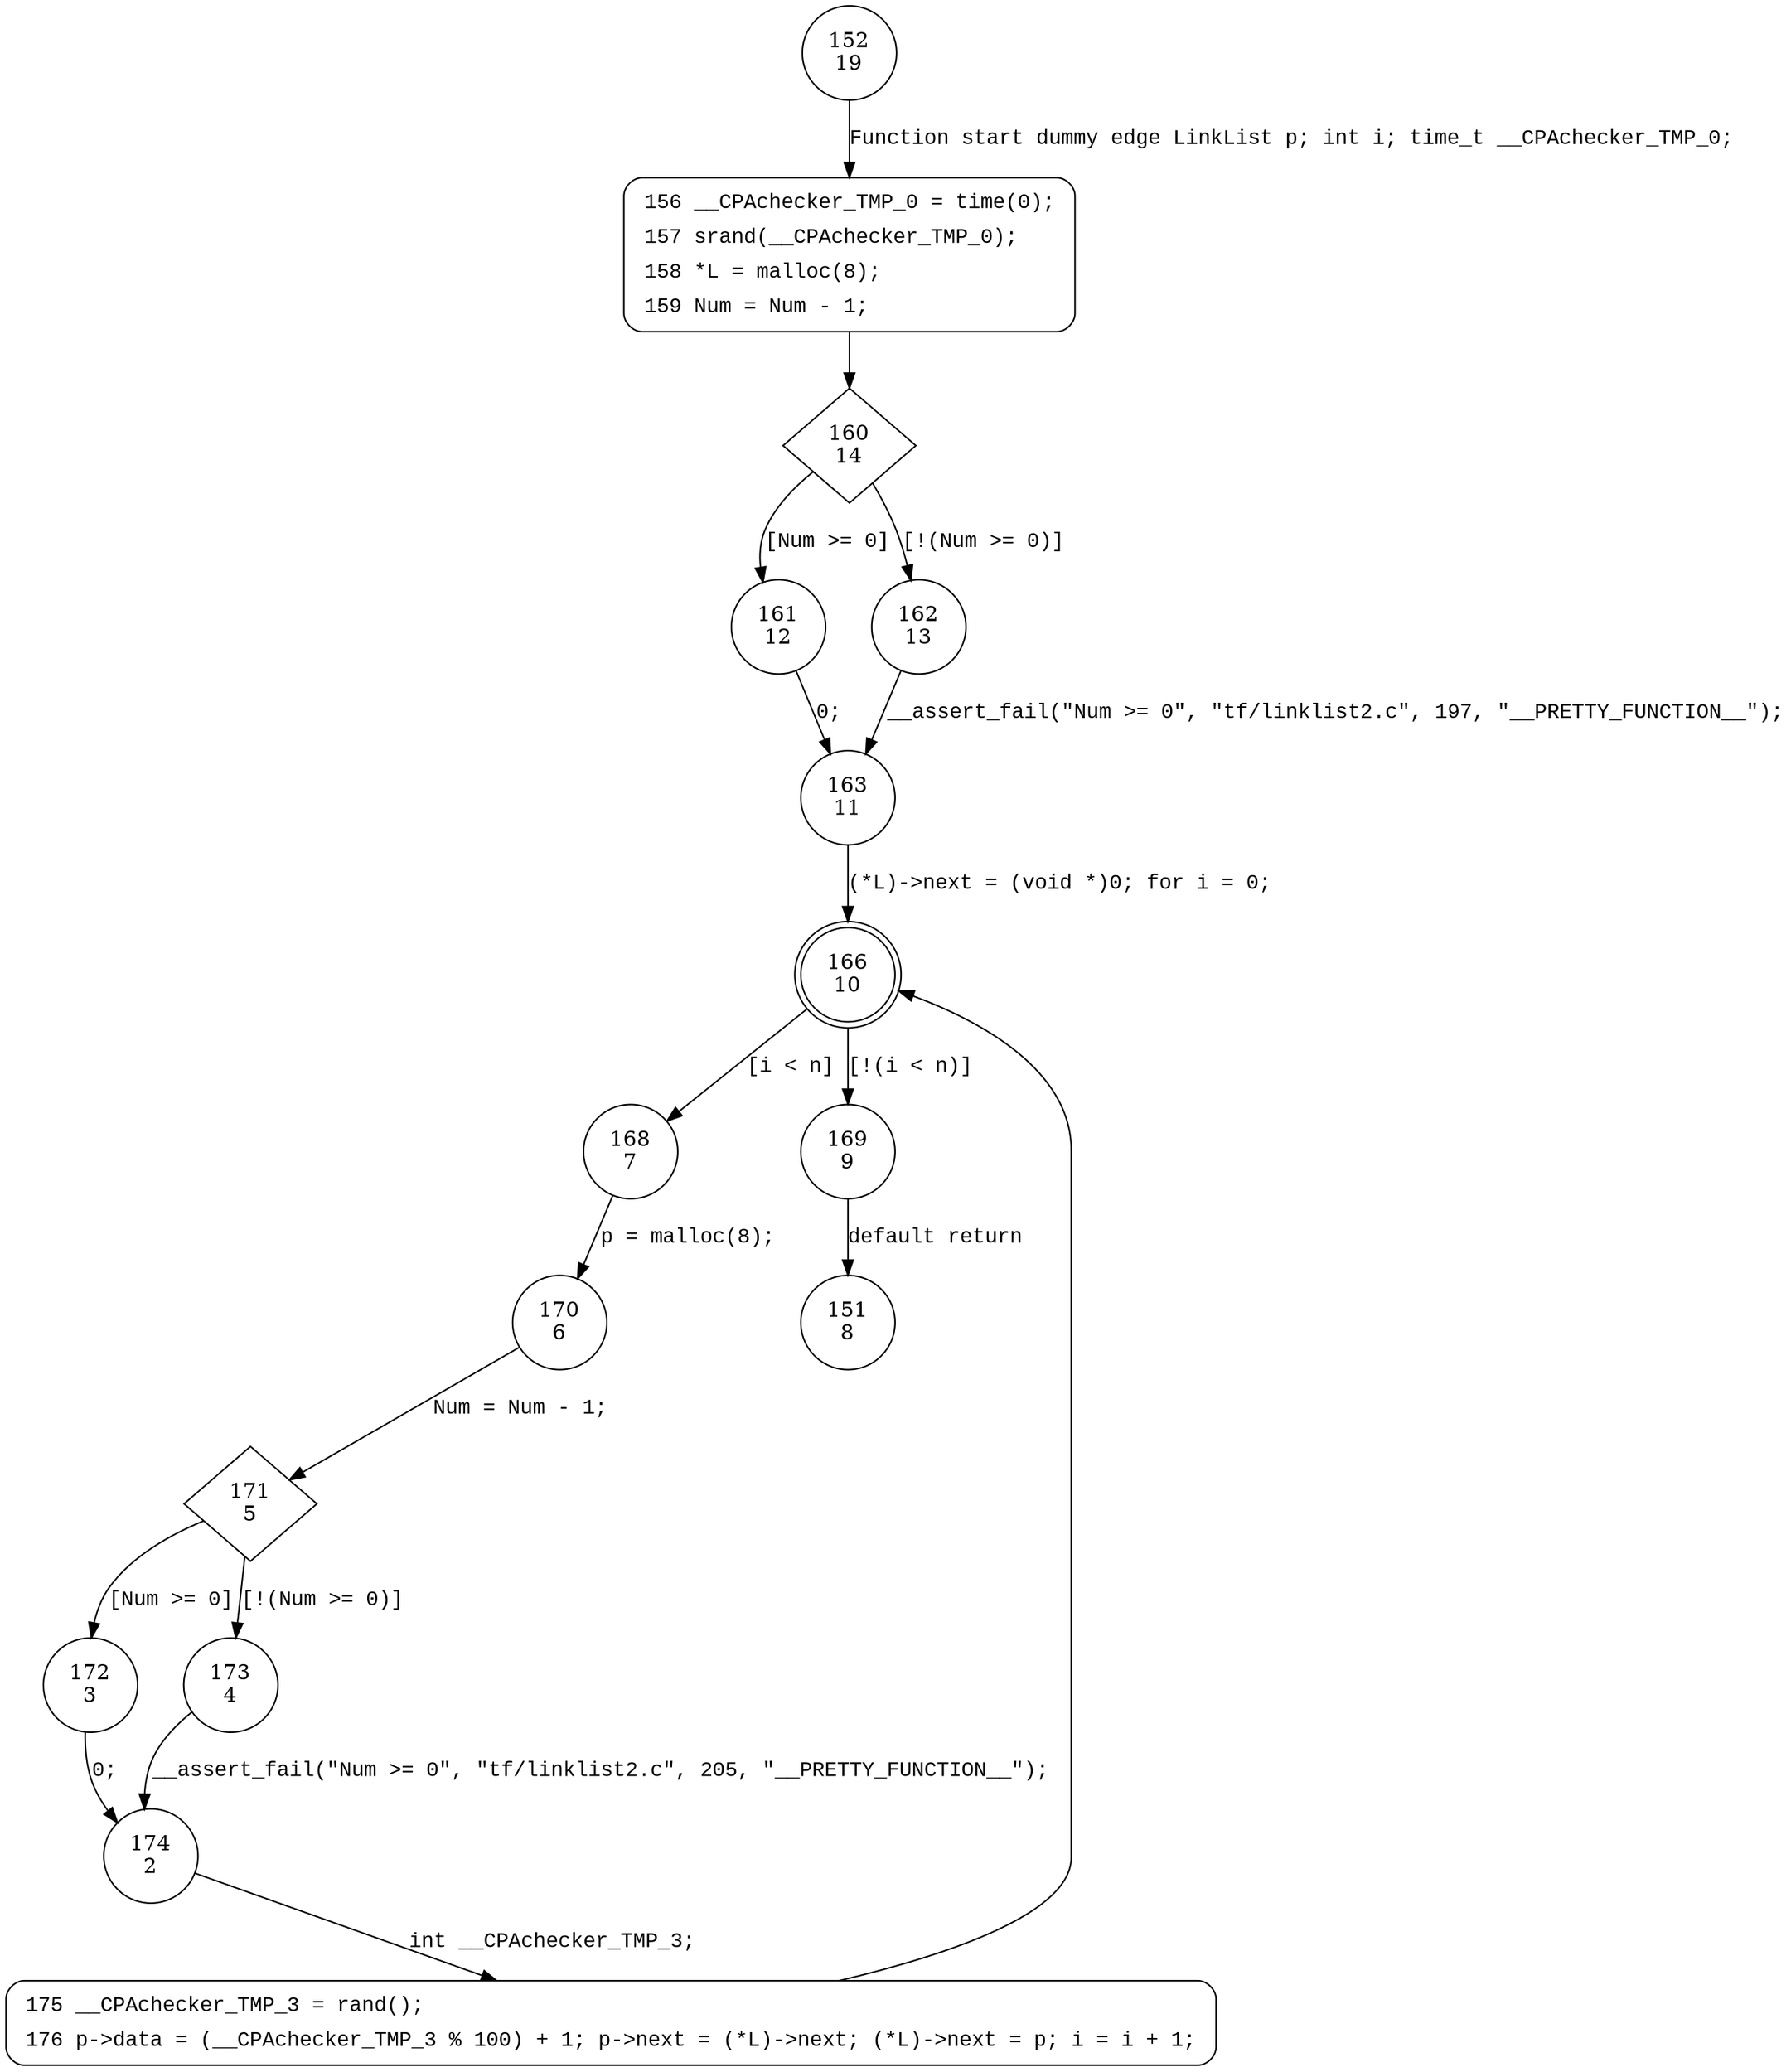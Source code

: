digraph CreateListHead {
152 [shape="circle" label="152\n19"]
156 [shape="circle" label="156\n18"]
160 [shape="diamond" label="160\n14"]
161 [shape="circle" label="161\n12"]
162 [shape="circle" label="162\n13"]
163 [shape="circle" label="163\n11"]
166 [shape="doublecircle" label="166\n10"]
168 [shape="circle" label="168\n7"]
169 [shape="circle" label="169\n9"]
170 [shape="circle" label="170\n6"]
171 [shape="diamond" label="171\n5"]
172 [shape="circle" label="172\n3"]
173 [shape="circle" label="173\n4"]
174 [shape="circle" label="174\n2"]
175 [shape="circle" label="175\n1"]
151 [shape="circle" label="151\n8"]
156 [style="filled,bold" penwidth="1" fillcolor="white" fontname="Courier New" shape="Mrecord" label=<<table border="0" cellborder="0" cellpadding="3" bgcolor="white"><tr><td align="right">156</td><td align="left">__CPAchecker_TMP_0 = time(0);</td></tr><tr><td align="right">157</td><td align="left">srand(__CPAchecker_TMP_0);</td></tr><tr><td align="right">158</td><td align="left">*L = malloc(8);</td></tr><tr><td align="right">159</td><td align="left">Num = Num - 1;</td></tr></table>>]
156 -> 160[label=""]
175 [style="filled,bold" penwidth="1" fillcolor="white" fontname="Courier New" shape="Mrecord" label=<<table border="0" cellborder="0" cellpadding="3" bgcolor="white"><tr><td align="right">175</td><td align="left">__CPAchecker_TMP_3 = rand();</td></tr><tr><td align="right">176</td><td align="left">p-&gt;data = (__CPAchecker_TMP_3 % 100) + 1; p-&gt;next = (*L)-&gt;next; (*L)-&gt;next = p; i = i + 1;</td></tr></table>>]
175 -> 166[label=""]
152 -> 156 [label="Function start dummy edge LinkList p; int i; time_t __CPAchecker_TMP_0;" fontname="Courier New"]
160 -> 161 [label="[Num >= 0]" fontname="Courier New"]
160 -> 162 [label="[!(Num >= 0)]" fontname="Courier New"]
163 -> 166 [label="(*L)->next = (void *)0; for i = 0;" fontname="Courier New"]
166 -> 168 [label="[i < n]" fontname="Courier New"]
166 -> 169 [label="[!(i < n)]" fontname="Courier New"]
168 -> 170 [label="p = malloc(8);" fontname="Courier New"]
171 -> 172 [label="[Num >= 0]" fontname="Courier New"]
171 -> 173 [label="[!(Num >= 0)]" fontname="Courier New"]
174 -> 175 [label="int __CPAchecker_TMP_3;" fontname="Courier New"]
172 -> 174 [label="0;" fontname="Courier New"]
162 -> 163 [label="__assert_fail(\"Num >= 0\", \"tf/linklist2.c\", 197, \"__PRETTY_FUNCTION__\");" fontname="Courier New"]
169 -> 151 [label="default return" fontname="Courier New"]
170 -> 171 [label="Num = Num - 1;" fontname="Courier New"]
173 -> 174 [label="__assert_fail(\"Num >= 0\", \"tf/linklist2.c\", 205, \"__PRETTY_FUNCTION__\");" fontname="Courier New"]
161 -> 163 [label="0;" fontname="Courier New"]
}